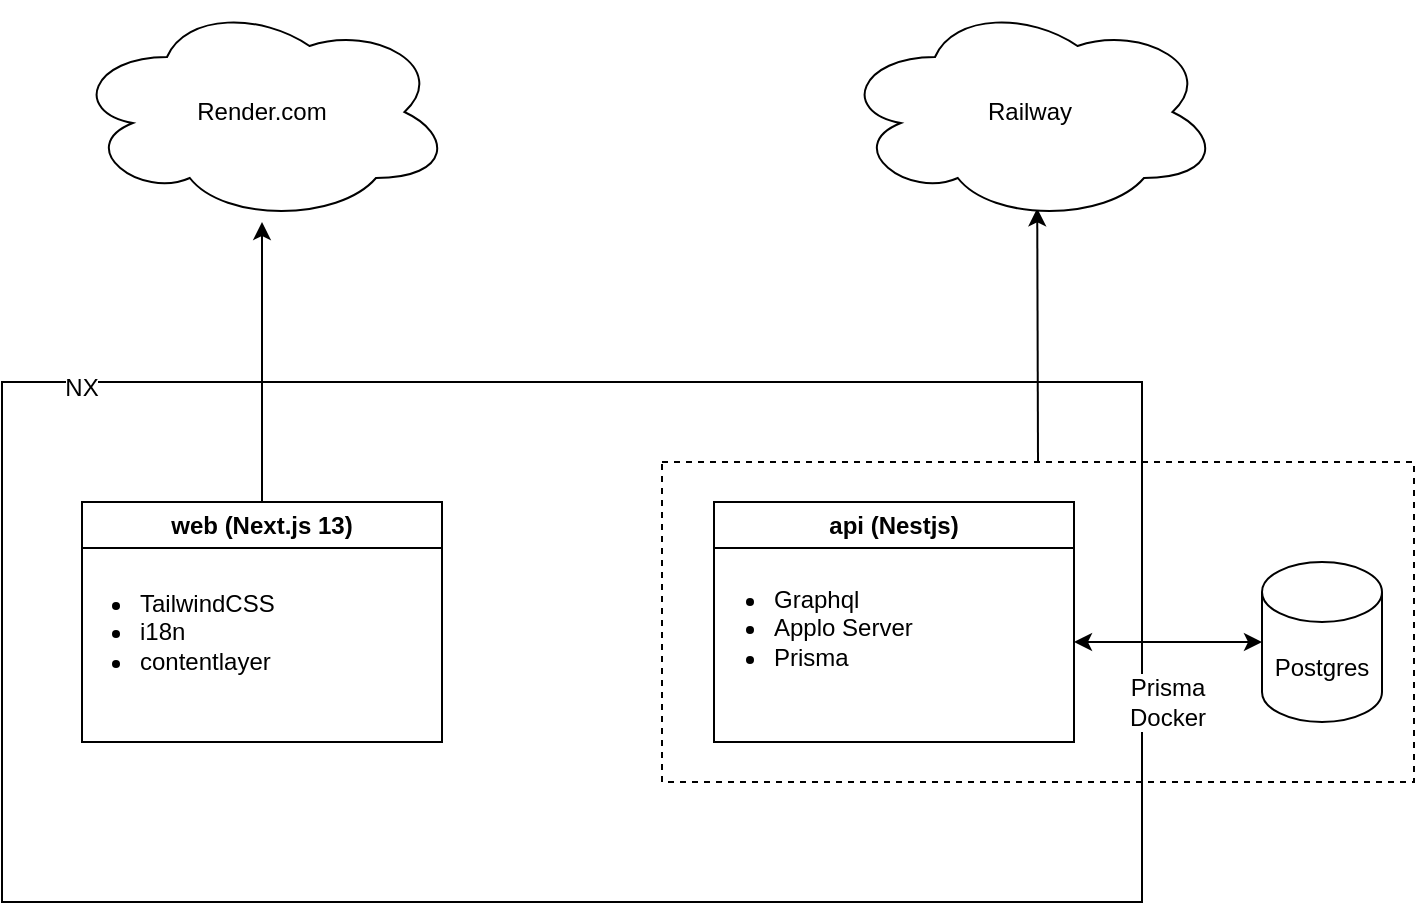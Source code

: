 <mxfile>
    <diagram id="T6wRg1R_UVVfDn9gkbCJ" name="ページ1">
        <mxGraphModel dx="933" dy="422" grid="1" gridSize="10" guides="1" tooltips="1" connect="1" arrows="1" fold="1" page="1" pageScale="1" pageWidth="827" pageHeight="1169" background="none" math="0" shadow="0">
            <root>
                <mxCell id="0"/>
                <mxCell id="1" parent="0"/>
                <mxCell id="17" value="" style="whiteSpace=wrap;html=1;fillColor=none;dashed=1;" parent="1" vertex="1">
                    <mxGeometry x="400" y="330" width="376" height="160" as="geometry"/>
                </mxCell>
                <mxCell id="19" value="" style="whiteSpace=wrap;html=1;fillColor=none;" parent="1" vertex="1">
                    <mxGeometry x="70" y="290" width="570" height="260" as="geometry"/>
                </mxCell>
                <mxCell id="21" style="edgeStyle=none;html=1;exitX=0.5;exitY=0;exitDx=0;exitDy=0;" parent="1" source="8" target="12" edge="1">
                    <mxGeometry relative="1" as="geometry"/>
                </mxCell>
                <mxCell id="12" value="Render.com" style="ellipse;shape=cloud;whiteSpace=wrap;html=1;" parent="1" vertex="1">
                    <mxGeometry x="105" y="100" width="190" height="110" as="geometry"/>
                </mxCell>
                <mxCell id="13" value="Postgres" style="shape=cylinder3;whiteSpace=wrap;html=1;boundedLbl=1;backgroundOutline=1;size=15;" parent="1" vertex="1">
                    <mxGeometry x="700" y="380" width="60" height="80" as="geometry"/>
                </mxCell>
                <mxCell id="14" value="api (Nestjs)" style="swimlane;whiteSpace=wrap;html=1;" parent="1" vertex="1">
                    <mxGeometry x="426" y="350" width="180" height="120" as="geometry">
                        <mxRectangle x="120" y="240" width="120" height="30" as="alternateBounds"/>
                    </mxGeometry>
                </mxCell>
                <mxCell id="27" value="&lt;p style=&quot;line-height: 100%;&quot;&gt;&lt;/p&gt;&lt;ul&gt;&lt;li&gt;Graphql&lt;/li&gt;&lt;li&gt;Applo Server&lt;/li&gt;&lt;li&gt;Prisma&lt;/li&gt;&lt;/ul&gt;&lt;p&gt;&lt;/p&gt;" style="text;html=1;align=left;verticalAlign=middle;resizable=0;points=[];autosize=1;strokeColor=none;fillColor=none;spacing=2;spacingTop=0;" vertex="1" parent="14">
                    <mxGeometry x="-12" y="13" width="130" height="100" as="geometry"/>
                </mxCell>
                <mxCell id="15" value="" style="endArrow=classic;startArrow=classic;html=1;entryX=0;entryY=0.5;entryDx=0;entryDy=0;entryPerimeter=0;" parent="1" target="13" edge="1">
                    <mxGeometry width="50" height="50" relative="1" as="geometry">
                        <mxPoint x="606" y="420" as="sourcePoint"/>
                        <mxPoint x="716" y="480" as="targetPoint"/>
                    </mxGeometry>
                </mxCell>
                <mxCell id="22" style="edgeStyle=none;html=1;exitX=0.5;exitY=0;exitDx=0;exitDy=0;entryX=0.519;entryY=0.938;entryDx=0;entryDy=0;entryPerimeter=0;" parent="1" source="17" target="18" edge="1">
                    <mxGeometry relative="1" as="geometry"/>
                </mxCell>
                <mxCell id="18" value="Railway" style="ellipse;shape=cloud;whiteSpace=wrap;html=1;" parent="1" vertex="1">
                    <mxGeometry x="489" y="100" width="190" height="110" as="geometry"/>
                </mxCell>
                <mxCell id="23" value="NX" style="text;html=1;strokeColor=none;fillColor=none;align=center;verticalAlign=middle;whiteSpace=wrap;rounded=0;dashed=1;labelBackgroundColor=default;spacingLeft=0;" parent="1" vertex="1">
                    <mxGeometry x="80" y="278" width="60" height="30" as="geometry"/>
                </mxCell>
                <mxCell id="24" value="&lt;span style=&quot;&quot;&gt;Prisma&lt;/span&gt;&lt;br&gt;&lt;span style=&quot;&quot;&gt;Docker&lt;/span&gt;" style="text;html=1;strokeColor=none;fillColor=none;align=center;verticalAlign=middle;whiteSpace=wrap;rounded=0;dashed=1;spacing=0;labelPosition=center;verticalLabelPosition=middle;labelBackgroundColor=default;" parent="1" vertex="1">
                    <mxGeometry x="620" y="430" width="66" height="40" as="geometry"/>
                </mxCell>
                <mxCell id="8" value="web (Next.js 13)" style="swimlane;whiteSpace=wrap;html=1;" parent="1" vertex="1">
                    <mxGeometry x="110" y="350" width="180" height="120" as="geometry">
                        <mxRectangle x="120" y="240" width="120" height="30" as="alternateBounds"/>
                    </mxGeometry>
                </mxCell>
                <mxCell id="26" value="&lt;p style=&quot;line-height: 100%;&quot;&gt;&lt;/p&gt;&lt;ul&gt;&lt;li&gt;TailwindCSS&lt;/li&gt;&lt;li&gt;i18n&lt;/li&gt;&lt;li&gt;contentlayer&lt;/li&gt;&lt;/ul&gt;&lt;p&gt;&lt;/p&gt;" style="text;html=1;align=left;verticalAlign=middle;resizable=0;points=[];autosize=1;strokeColor=none;fillColor=none;spacing=2;spacingTop=0;" vertex="1" parent="8">
                    <mxGeometry x="-13" y="15" width="130" height="100" as="geometry"/>
                </mxCell>
            </root>
        </mxGraphModel>
    </diagram>
</mxfile>